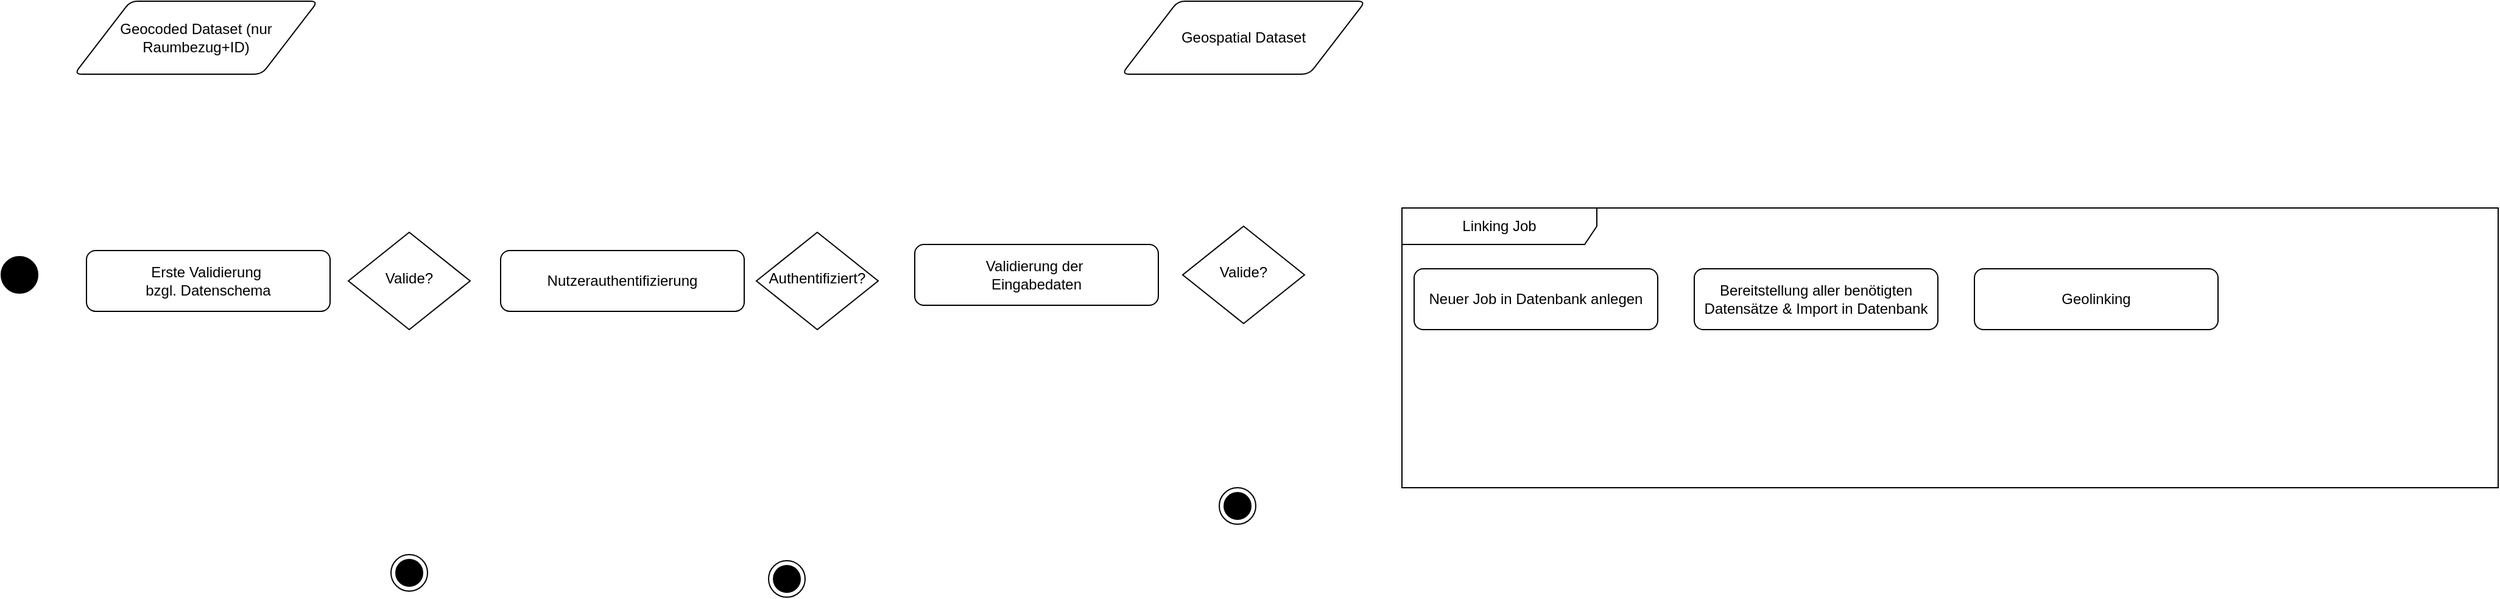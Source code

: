 <mxfile version="24.7.8">
  <diagram id="C5RBs43oDa-KdzZeNtuy" name="Page-1">
    <mxGraphModel dx="3200" dy="1255" grid="1" gridSize="10" guides="1" tooltips="1" connect="1" arrows="1" fold="1" page="1" pageScale="1" pageWidth="827" pageHeight="1169" math="0" shadow="0">
      <root>
        <mxCell id="WIyWlLk6GJQsqaUBKTNV-0" />
        <mxCell id="WIyWlLk6GJQsqaUBKTNV-1" parent="WIyWlLk6GJQsqaUBKTNV-0" />
        <mxCell id="WIyWlLk6GJQsqaUBKTNV-3" value="&lt;div&gt;Erste Validierung&amp;nbsp;&lt;/div&gt;&lt;div&gt;bzgl. Datenschema&lt;/div&gt;" style="rounded=1;whiteSpace=wrap;html=1;fontSize=12;glass=0;strokeWidth=1;shadow=0;" parent="WIyWlLk6GJQsqaUBKTNV-1" vertex="1">
          <mxGeometry x="-550" y="375" width="200" height="50" as="geometry" />
        </mxCell>
        <mxCell id="SAEvLFweczplVzYCOx6r-1" value="" style="ellipse;fillColor=strokeColor;html=1;" parent="WIyWlLk6GJQsqaUBKTNV-1" vertex="1">
          <mxGeometry x="-620" y="380" width="30" height="30" as="geometry" />
        </mxCell>
        <mxCell id="SAEvLFweczplVzYCOx6r-2" value="Linking Job" style="shape=umlFrame;whiteSpace=wrap;html=1;pointerEvents=0;recursiveResize=0;container=1;collapsible=0;width=160;" parent="WIyWlLk6GJQsqaUBKTNV-1" vertex="1">
          <mxGeometry x="530" y="340" width="900" height="230" as="geometry" />
        </mxCell>
        <mxCell id="SAEvLFweczplVzYCOx6r-30" value="Neuer Job in Datenbank anlegen" style="rounded=1;whiteSpace=wrap;html=1;fontSize=12;glass=0;strokeWidth=1;shadow=0;" parent="SAEvLFweczplVzYCOx6r-2" vertex="1">
          <mxGeometry x="10" y="50" width="200" height="50" as="geometry" />
        </mxCell>
        <mxCell id="SAEvLFweczplVzYCOx6r-31" value="Bereitstellung aller benötigten Datensätze &amp;amp; Import in Datenbank" style="rounded=1;whiteSpace=wrap;html=1;fontSize=12;glass=0;strokeWidth=1;shadow=0;" parent="SAEvLFweczplVzYCOx6r-2" vertex="1">
          <mxGeometry x="240" y="50" width="200" height="50" as="geometry" />
        </mxCell>
        <mxCell id="SAEvLFweczplVzYCOx6r-32" value="Geolinking" style="rounded=1;whiteSpace=wrap;html=1;fontSize=12;glass=0;strokeWidth=1;shadow=0;" parent="SAEvLFweczplVzYCOx6r-2" vertex="1">
          <mxGeometry x="470" y="50" width="200" height="50" as="geometry" />
        </mxCell>
        <mxCell id="SAEvLFweczplVzYCOx6r-5" value="Valide?" style="rhombus;whiteSpace=wrap;html=1;shadow=0;fontFamily=Helvetica;fontSize=12;align=center;strokeWidth=1;spacing=6;spacingTop=-4;" parent="WIyWlLk6GJQsqaUBKTNV-1" vertex="1">
          <mxGeometry x="-335" y="360" width="100" height="80" as="geometry" />
        </mxCell>
        <mxCell id="SAEvLFweczplVzYCOx6r-6" value="ddd" style="ellipse;html=1;shape=endState;fillColor=strokeColor;" parent="WIyWlLk6GJQsqaUBKTNV-1" vertex="1">
          <mxGeometry x="-300" y="625" width="30" height="30" as="geometry" />
        </mxCell>
        <mxCell id="SAEvLFweczplVzYCOx6r-8" value="Nutzerauthentifizierung" style="rounded=1;whiteSpace=wrap;html=1;fontSize=12;glass=0;strokeWidth=1;shadow=0;" parent="WIyWlLk6GJQsqaUBKTNV-1" vertex="1">
          <mxGeometry x="-210" y="375" width="200" height="50" as="geometry" />
        </mxCell>
        <mxCell id="SAEvLFweczplVzYCOx6r-9" value="Authentifiziert?" style="rhombus;whiteSpace=wrap;html=1;shadow=0;fontFamily=Helvetica;fontSize=12;align=center;strokeWidth=1;spacing=6;spacingTop=-4;" parent="WIyWlLk6GJQsqaUBKTNV-1" vertex="1">
          <mxGeometry y="360" width="100" height="80" as="geometry" />
        </mxCell>
        <mxCell id="SAEvLFweczplVzYCOx6r-10" value="ddd" style="ellipse;html=1;shape=endState;fillColor=strokeColor;" parent="WIyWlLk6GJQsqaUBKTNV-1" vertex="1">
          <mxGeometry x="10" y="630" width="30" height="30" as="geometry" />
        </mxCell>
        <mxCell id="SAEvLFweczplVzYCOx6r-16" value="&lt;div&gt;Validierung der&amp;nbsp;&lt;/div&gt;&lt;div&gt;Eingabedaten&lt;/div&gt;" style="rounded=1;whiteSpace=wrap;html=1;fontSize=12;glass=0;strokeWidth=1;shadow=0;" parent="WIyWlLk6GJQsqaUBKTNV-1" vertex="1">
          <mxGeometry x="130" y="370" width="200" height="50" as="geometry" />
        </mxCell>
        <mxCell id="SAEvLFweczplVzYCOx6r-20" value="Valide?" style="rhombus;whiteSpace=wrap;html=1;shadow=0;fontFamily=Helvetica;fontSize=12;align=center;strokeWidth=1;spacing=6;spacingTop=-4;" parent="WIyWlLk6GJQsqaUBKTNV-1" vertex="1">
          <mxGeometry x="350" y="355" width="100" height="80" as="geometry" />
        </mxCell>
        <mxCell id="SAEvLFweczplVzYCOx6r-27" value="ddd" style="ellipse;html=1;shape=endState;fillColor=strokeColor;" parent="WIyWlLk6GJQsqaUBKTNV-1" vertex="1">
          <mxGeometry x="380" y="570" width="30" height="30" as="geometry" />
        </mxCell>
        <mxCell id="SAEvLFweczplVzYCOx6r-33" value="Geocoded Dataset (nur Raumbezug+ID)" style="shape=parallelogram;html=1;strokeWidth=1;perimeter=parallelogramPerimeter;whiteSpace=wrap;rounded=1;arcSize=12;size=0.23;" parent="WIyWlLk6GJQsqaUBKTNV-1" vertex="1">
          <mxGeometry x="-560" y="170" width="200" height="60" as="geometry" />
        </mxCell>
        <mxCell id="SAEvLFweczplVzYCOx6r-34" value="Geospatial Dataset" style="shape=parallelogram;html=1;strokeWidth=1;perimeter=parallelogramPerimeter;whiteSpace=wrap;rounded=1;arcSize=12;size=0.23;" parent="WIyWlLk6GJQsqaUBKTNV-1" vertex="1">
          <mxGeometry x="300" y="170" width="200" height="60" as="geometry" />
        </mxCell>
      </root>
    </mxGraphModel>
  </diagram>
</mxfile>
